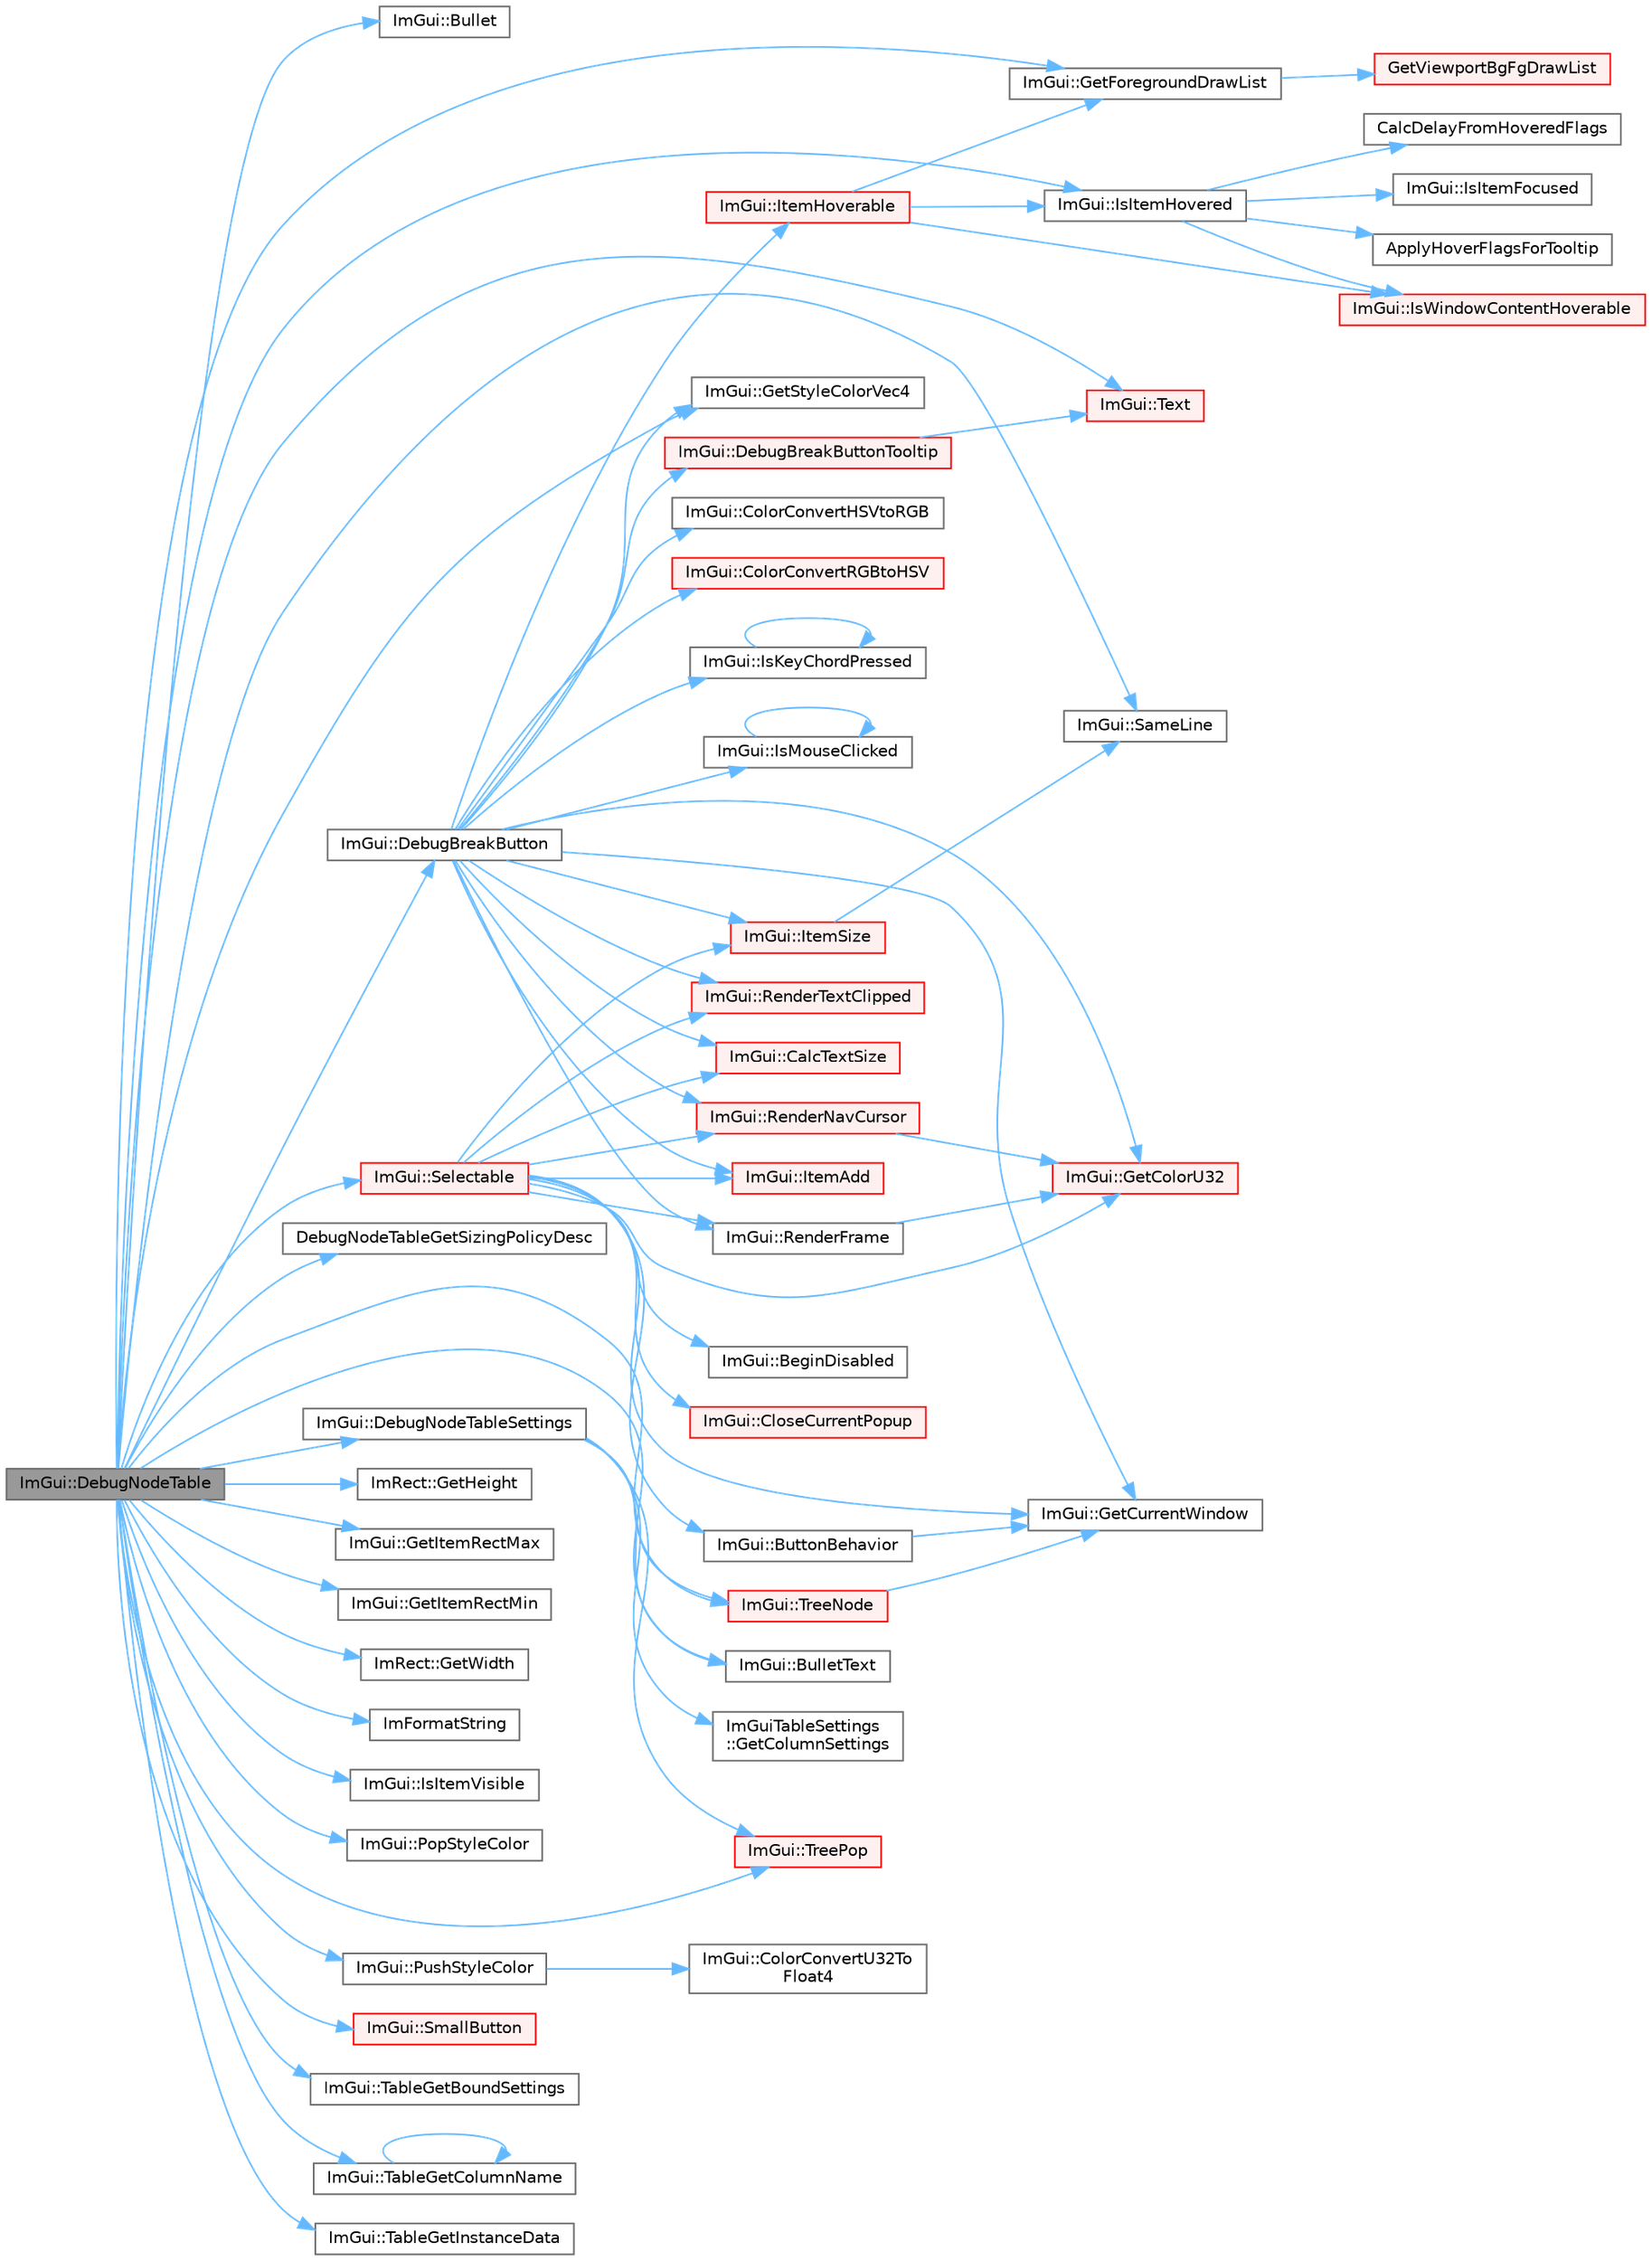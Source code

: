 digraph "ImGui::DebugNodeTable"
{
 // LATEX_PDF_SIZE
  bgcolor="transparent";
  edge [fontname=Helvetica,fontsize=10,labelfontname=Helvetica,labelfontsize=10];
  node [fontname=Helvetica,fontsize=10,shape=box,height=0.2,width=0.4];
  rankdir="LR";
  Node1 [id="Node000001",label="ImGui::DebugNodeTable",height=0.2,width=0.4,color="gray40", fillcolor="grey60", style="filled", fontcolor="black",tooltip=" "];
  Node1 -> Node2 [id="edge1_Node000001_Node000002",color="steelblue1",style="solid",tooltip=" "];
  Node2 [id="Node000002",label="ImGui::Bullet",height=0.2,width=0.4,color="grey40", fillcolor="white", style="filled",URL="$namespace_im_gui.html#ae2d22212681556d2c2398dfd152f3121",tooltip=" "];
  Node1 -> Node3 [id="edge2_Node000001_Node000003",color="steelblue1",style="solid",tooltip=" "];
  Node3 [id="Node000003",label="ImGui::BulletText",height=0.2,width=0.4,color="grey40", fillcolor="white", style="filled",URL="$namespace_im_gui.html#af8d34d563b17c683943a0fa7bf5807bc",tooltip=" "];
  Node1 -> Node4 [id="edge3_Node000001_Node000004",color="steelblue1",style="solid",tooltip=" "];
  Node4 [id="Node000004",label="ImGui::DebugBreakButton",height=0.2,width=0.4,color="grey40", fillcolor="white", style="filled",URL="$namespace_im_gui.html#ac2e737b701b4d252a54006a4c4214928",tooltip=" "];
  Node4 -> Node5 [id="edge4_Node000004_Node000005",color="steelblue1",style="solid",tooltip=" "];
  Node5 [id="Node000005",label="ImGui::CalcTextSize",height=0.2,width=0.4,color="red", fillcolor="#FFF0F0", style="filled",URL="$namespace_im_gui.html#a848b9db6cc4a186751c0ecebcaadc33b",tooltip=" "];
  Node4 -> Node15 [id="edge5_Node000004_Node000015",color="steelblue1",style="solid",tooltip=" "];
  Node15 [id="Node000015",label="ImGui::ColorConvertHSVtoRGB",height=0.2,width=0.4,color="grey40", fillcolor="white", style="filled",URL="$namespace_im_gui.html#a074427678b3e56378b7dcdefa4c8b5c7",tooltip=" "];
  Node4 -> Node16 [id="edge6_Node000004_Node000016",color="steelblue1",style="solid",tooltip=" "];
  Node16 [id="Node000016",label="ImGui::ColorConvertRGBtoHSV",height=0.2,width=0.4,color="red", fillcolor="#FFF0F0", style="filled",URL="$namespace_im_gui.html#aaed5ed34aaaa02b61cbb67598c0ad9ca",tooltip=" "];
  Node4 -> Node18 [id="edge7_Node000004_Node000018",color="steelblue1",style="solid",tooltip=" "];
  Node18 [id="Node000018",label="ImGui::DebugBreakButtonTooltip",height=0.2,width=0.4,color="red", fillcolor="#FFF0F0", style="filled",URL="$namespace_im_gui.html#a6f2a211be11756216a881936bc6d9aab",tooltip=" "];
  Node18 -> Node522 [id="edge8_Node000018_Node000522",color="steelblue1",style="solid",tooltip=" "];
  Node522 [id="Node000522",label="ImGui::Text",height=0.2,width=0.4,color="red", fillcolor="#FFF0F0", style="filled",URL="$namespace_im_gui.html#a9e7b83611fe441d54fad2effb4bf4965",tooltip=" "];
  Node4 -> Node101 [id="edge9_Node000004_Node000101",color="steelblue1",style="solid",tooltip=" "];
  Node101 [id="Node000101",label="ImGui::GetColorU32",height=0.2,width=0.4,color="red", fillcolor="#FFF0F0", style="filled",URL="$namespace_im_gui.html#a0de2d9bd347d9866511eb8d014e62556",tooltip=" "];
  Node4 -> Node100 [id="edge10_Node000004_Node000100",color="steelblue1",style="solid",tooltip=" "];
  Node100 [id="Node000100",label="ImGui::GetCurrentWindow",height=0.2,width=0.4,color="grey40", fillcolor="white", style="filled",URL="$namespace_im_gui.html#ac452417b5004ca16a814a72cff153526",tooltip=" "];
  Node4 -> Node478 [id="edge11_Node000004_Node000478",color="steelblue1",style="solid",tooltip=" "];
  Node478 [id="Node000478",label="ImGui::GetStyleColorVec4",height=0.2,width=0.4,color="grey40", fillcolor="white", style="filled",URL="$namespace_im_gui.html#ad838e580972e2c4b3da2b0f60754b662",tooltip=" "];
  Node4 -> Node529 [id="edge12_Node000004_Node000529",color="steelblue1",style="solid",tooltip=" "];
  Node529 [id="Node000529",label="ImGui::IsKeyChordPressed",height=0.2,width=0.4,color="grey40", fillcolor="white", style="filled",URL="$namespace_im_gui.html#ab3e095e7757d000686cfa2aff76534d2",tooltip=" "];
  Node529 -> Node529 [id="edge13_Node000529_Node000529",color="steelblue1",style="solid",tooltip=" "];
  Node4 -> Node289 [id="edge14_Node000004_Node000289",color="steelblue1",style="solid",tooltip=" "];
  Node289 [id="Node000289",label="ImGui::IsMouseClicked",height=0.2,width=0.4,color="grey40", fillcolor="white", style="filled",URL="$namespace_im_gui.html#a2d430db9485d0b3d86d51d5436225495",tooltip=" "];
  Node289 -> Node289 [id="edge15_Node000289_Node000289",color="steelblue1",style="solid",tooltip=" "];
  Node4 -> Node123 [id="edge16_Node000004_Node000123",color="steelblue1",style="solid",tooltip=" "];
  Node123 [id="Node000123",label="ImGui::ItemAdd",height=0.2,width=0.4,color="red", fillcolor="#FFF0F0", style="filled",URL="$namespace_im_gui.html#a0c2ccafc8d403c02a6590ac21157b9ac",tooltip=" "];
  Node4 -> Node66 [id="edge17_Node000004_Node000066",color="steelblue1",style="solid",tooltip=" "];
  Node66 [id="Node000066",label="ImGui::ItemHoverable",height=0.2,width=0.4,color="red", fillcolor="#FFF0F0", style="filled",URL="$namespace_im_gui.html#a1d7304e335dbe35c4d97b67854111ed2",tooltip=" "];
  Node66 -> Node67 [id="edge18_Node000066_Node000067",color="steelblue1",style="solid",tooltip=" "];
  Node67 [id="Node000067",label="ImGui::GetForegroundDrawList",height=0.2,width=0.4,color="grey40", fillcolor="white", style="filled",URL="$namespace_im_gui.html#a77e1a981b472415e6613a2bd0966d817",tooltip=" "];
  Node67 -> Node68 [id="edge19_Node000067_Node000068",color="steelblue1",style="solid",tooltip=" "];
  Node68 [id="Node000068",label="GetViewportBgFgDrawList",height=0.2,width=0.4,color="red", fillcolor="#FFF0F0", style="filled",URL="$imgui_8cpp.html#a86964372ace3c5efb9325a2162f04efd",tooltip=" "];
  Node66 -> Node85 [id="edge20_Node000066_Node000085",color="steelblue1",style="solid",tooltip=" "];
  Node85 [id="Node000085",label="ImGui::IsItemHovered",height=0.2,width=0.4,color="grey40", fillcolor="white", style="filled",URL="$namespace_im_gui.html#ac9a400eff3a9561d95e80486c52a660b",tooltip=" "];
  Node85 -> Node86 [id="edge21_Node000085_Node000086",color="steelblue1",style="solid",tooltip=" "];
  Node86 [id="Node000086",label="ApplyHoverFlagsForTooltip",height=0.2,width=0.4,color="grey40", fillcolor="white", style="filled",URL="$imgui_8cpp.html#a989cfbd85e6f3d725efd883c4275872e",tooltip=" "];
  Node85 -> Node87 [id="edge22_Node000085_Node000087",color="steelblue1",style="solid",tooltip=" "];
  Node87 [id="Node000087",label="CalcDelayFromHoveredFlags",height=0.2,width=0.4,color="grey40", fillcolor="white", style="filled",URL="$imgui_8cpp.html#a486a2f0ac6b8bc3c18f14d08b3c808d6",tooltip=" "];
  Node85 -> Node88 [id="edge23_Node000085_Node000088",color="steelblue1",style="solid",tooltip=" "];
  Node88 [id="Node000088",label="ImGui::IsItemFocused",height=0.2,width=0.4,color="grey40", fillcolor="white", style="filled",URL="$namespace_im_gui.html#add3290865a67327258c3a32b695adb28",tooltip=" "];
  Node85 -> Node89 [id="edge24_Node000085_Node000089",color="steelblue1",style="solid",tooltip=" "];
  Node89 [id="Node000089",label="ImGui::IsWindowContentHoverable",height=0.2,width=0.4,color="red", fillcolor="#FFF0F0", style="filled",URL="$namespace_im_gui.html#ab3095c274afa3c3d73e1d5cae190f469",tooltip=" "];
  Node66 -> Node89 [id="edge25_Node000066_Node000089",color="steelblue1",style="solid",tooltip=" "];
  Node4 -> Node176 [id="edge26_Node000004_Node000176",color="steelblue1",style="solid",tooltip=" "];
  Node176 [id="Node000176",label="ImGui::ItemSize",height=0.2,width=0.4,color="red", fillcolor="#FFF0F0", style="filled",URL="$namespace_im_gui.html#a4b5818a652d943ea54e0cec9fb3943d7",tooltip=" "];
  Node176 -> Node177 [id="edge27_Node000176_Node000177",color="steelblue1",style="solid",tooltip=" "];
  Node177 [id="Node000177",label="ImGui::SameLine",height=0.2,width=0.4,color="grey40", fillcolor="white", style="filled",URL="$namespace_im_gui.html#addd433eb3aae59119e341e80db474f66",tooltip=" "];
  Node4 -> Node230 [id="edge28_Node000004_Node000230",color="steelblue1",style="solid",tooltip=" "];
  Node230 [id="Node000230",label="ImGui::RenderFrame",height=0.2,width=0.4,color="grey40", fillcolor="white", style="filled",URL="$namespace_im_gui.html#a6eb97ff501764c37df4ffd99ebadeba7",tooltip=" "];
  Node230 -> Node101 [id="edge29_Node000230_Node000101",color="steelblue1",style="solid",tooltip=" "];
  Node4 -> Node231 [id="edge30_Node000004_Node000231",color="steelblue1",style="solid",tooltip=" "];
  Node231 [id="Node000231",label="ImGui::RenderNavCursor",height=0.2,width=0.4,color="red", fillcolor="#FFF0F0", style="filled",URL="$namespace_im_gui.html#a2722dcfe26c7f6e8cd522102ef5b7df2",tooltip=" "];
  Node231 -> Node101 [id="edge31_Node000231_Node000101",color="steelblue1",style="solid",tooltip=" "];
  Node4 -> Node281 [id="edge32_Node000004_Node000281",color="steelblue1",style="solid",tooltip=" "];
  Node281 [id="Node000281",label="ImGui::RenderTextClipped",height=0.2,width=0.4,color="red", fillcolor="#FFF0F0", style="filled",URL="$namespace_im_gui.html#ab362eafae794c7364a6b96ea06f38eb9",tooltip=" "];
  Node1 -> Node530 [id="edge33_Node000001_Node000530",color="steelblue1",style="solid",tooltip=" "];
  Node530 [id="Node000530",label="DebugNodeTableGetSizingPolicyDesc",height=0.2,width=0.4,color="grey40", fillcolor="white", style="filled",URL="$imgui__tables_8cpp.html#ad80e2d054bb6c45be560915b84daadff",tooltip=" "];
  Node1 -> Node531 [id="edge34_Node000001_Node000531",color="steelblue1",style="solid",tooltip=" "];
  Node531 [id="Node000531",label="ImGui::DebugNodeTableSettings",height=0.2,width=0.4,color="grey40", fillcolor="white", style="filled",URL="$namespace_im_gui.html#a476f5fea6e50fae946a366567da7f89f",tooltip=" "];
  Node531 -> Node3 [id="edge35_Node000531_Node000003",color="steelblue1",style="solid",tooltip=" "];
  Node531 -> Node325 [id="edge36_Node000531_Node000325",color="steelblue1",style="solid",tooltip=" "];
  Node325 [id="Node000325",label="ImGuiTableSettings\l::GetColumnSettings",height=0.2,width=0.4,color="grey40", fillcolor="white", style="filled",URL="$struct_im_gui_table_settings.html#ae26859503d7552a9d4efe351d8f9f7a2",tooltip=" "];
  Node531 -> Node532 [id="edge37_Node000531_Node000532",color="steelblue1",style="solid",tooltip=" "];
  Node532 [id="Node000532",label="ImGui::TreeNode",height=0.2,width=0.4,color="red", fillcolor="#FFF0F0", style="filled",URL="$namespace_im_gui.html#a4dff507ce8bbe0da9556bb50b1e60d7f",tooltip=" "];
  Node532 -> Node100 [id="edge38_Node000532_Node000100",color="steelblue1",style="solid",tooltip=" "];
  Node531 -> Node362 [id="edge39_Node000531_Node000362",color="steelblue1",style="solid",tooltip=" "];
  Node362 [id="Node000362",label="ImGui::TreePop",height=0.2,width=0.4,color="red", fillcolor="#FFF0F0", style="filled",URL="$namespace_im_gui.html#a41ecf265e5f678c78fc9c30b3cf2077f",tooltip=" "];
  Node1 -> Node67 [id="edge40_Node000001_Node000067",color="steelblue1",style="solid",tooltip=" "];
  Node1 -> Node30 [id="edge41_Node000001_Node000030",color="steelblue1",style="solid",tooltip=" "];
  Node30 [id="Node000030",label="ImRect::GetHeight",height=0.2,width=0.4,color="grey40", fillcolor="white", style="filled",URL="$struct_im_rect.html#a748d8ae9cb26508951ec6e2f2df0625b",tooltip=" "];
  Node1 -> Node542 [id="edge42_Node000001_Node000542",color="steelblue1",style="solid",tooltip=" "];
  Node542 [id="Node000542",label="ImGui::GetItemRectMax",height=0.2,width=0.4,color="grey40", fillcolor="white", style="filled",URL="$namespace_im_gui.html#a3d260209b8dc25a2c942e8cfd1ed0e51",tooltip=" "];
  Node1 -> Node543 [id="edge43_Node000001_Node000543",color="steelblue1",style="solid",tooltip=" "];
  Node543 [id="Node000543",label="ImGui::GetItemRectMin",height=0.2,width=0.4,color="grey40", fillcolor="white", style="filled",URL="$namespace_im_gui.html#a65b24b72ec0e8444c705cebf3e91f570",tooltip=" "];
  Node1 -> Node478 [id="edge44_Node000001_Node000478",color="steelblue1",style="solid",tooltip=" "];
  Node1 -> Node31 [id="edge45_Node000001_Node000031",color="steelblue1",style="solid",tooltip=" "];
  Node31 [id="Node000031",label="ImRect::GetWidth",height=0.2,width=0.4,color="grey40", fillcolor="white", style="filled",URL="$struct_im_rect.html#afa75cb8491f20901c96166d17dcddac4",tooltip=" "];
  Node1 -> Node83 [id="edge46_Node000001_Node000083",color="steelblue1",style="solid",tooltip=" "];
  Node83 [id="Node000083",label="ImFormatString",height=0.2,width=0.4,color="grey40", fillcolor="white", style="filled",URL="$imgui_8cpp.html#a75ccaf7d676b1f567ba888ae42ac3809",tooltip=" "];
  Node1 -> Node85 [id="edge47_Node000001_Node000085",color="steelblue1",style="solid",tooltip=" "];
  Node1 -> Node544 [id="edge48_Node000001_Node000544",color="steelblue1",style="solid",tooltip=" "];
  Node544 [id="Node000544",label="ImGui::IsItemVisible",height=0.2,width=0.4,color="grey40", fillcolor="white", style="filled",URL="$namespace_im_gui.html#a0e9273fc53bdf7ca39d59cdb657c3c2f",tooltip=" "];
  Node1 -> Node233 [id="edge49_Node000001_Node000233",color="steelblue1",style="solid",tooltip=" "];
  Node233 [id="Node000233",label="ImGui::PopStyleColor",height=0.2,width=0.4,color="grey40", fillcolor="white", style="filled",URL="$namespace_im_gui.html#a9795f730b4043a98b6254738d86efcdc",tooltip=" "];
  Node1 -> Node235 [id="edge50_Node000001_Node000235",color="steelblue1",style="solid",tooltip=" "];
  Node235 [id="Node000235",label="ImGui::PushStyleColor",height=0.2,width=0.4,color="grey40", fillcolor="white", style="filled",URL="$namespace_im_gui.html#a77ee84afb636e05eb4b2d6eeddcc2aa8",tooltip=" "];
  Node235 -> Node236 [id="edge51_Node000235_Node000236",color="steelblue1",style="solid",tooltip=" "];
  Node236 [id="Node000236",label="ImGui::ColorConvertU32To\lFloat4",height=0.2,width=0.4,color="grey40", fillcolor="white", style="filled",URL="$namespace_im_gui.html#a74df648cad381b5ad979c3609b7f4b2a",tooltip=" "];
  Node1 -> Node177 [id="edge52_Node000001_Node000177",color="steelblue1",style="solid",tooltip=" "];
  Node1 -> Node284 [id="edge53_Node000001_Node000284",color="steelblue1",style="solid",tooltip=" "];
  Node284 [id="Node000284",label="ImGui::Selectable",height=0.2,width=0.4,color="red", fillcolor="#FFF0F0", style="filled",URL="$namespace_im_gui.html#af98575238bda183a523df19fb447af60",tooltip=" "];
  Node284 -> Node285 [id="edge54_Node000284_Node000285",color="steelblue1",style="solid",tooltip=" "];
  Node285 [id="Node000285",label="ImGui::BeginDisabled",height=0.2,width=0.4,color="grey40", fillcolor="white", style="filled",URL="$namespace_im_gui.html#ae90e9a26f01d0d45f6bf7ca720d170d1",tooltip=" "];
  Node284 -> Node99 [id="edge55_Node000284_Node000099",color="steelblue1",style="solid",tooltip=" "];
  Node99 [id="Node000099",label="ImGui::ButtonBehavior",height=0.2,width=0.4,color="grey40", fillcolor="white", style="filled",URL="$namespace_im_gui.html#a65a4f18b1bc8ce0f351687922089f374",tooltip=" "];
  Node99 -> Node100 [id="edge56_Node000099_Node000100",color="steelblue1",style="solid",tooltip=" "];
  Node284 -> Node5 [id="edge57_Node000284_Node000005",color="steelblue1",style="solid",tooltip=" "];
  Node284 -> Node286 [id="edge58_Node000284_Node000286",color="steelblue1",style="solid",tooltip=" "];
  Node286 [id="Node000286",label="ImGui::CloseCurrentPopup",height=0.2,width=0.4,color="red", fillcolor="#FFF0F0", style="filled",URL="$namespace_im_gui.html#aeaec6479834db7918260fc082107f90b",tooltip=" "];
  Node284 -> Node101 [id="edge59_Node000284_Node000101",color="steelblue1",style="solid",tooltip=" "];
  Node284 -> Node100 [id="edge60_Node000284_Node000100",color="steelblue1",style="solid",tooltip=" "];
  Node284 -> Node123 [id="edge61_Node000284_Node000123",color="steelblue1",style="solid",tooltip=" "];
  Node284 -> Node176 [id="edge62_Node000284_Node000176",color="steelblue1",style="solid",tooltip=" "];
  Node284 -> Node230 [id="edge63_Node000284_Node000230",color="steelblue1",style="solid",tooltip=" "];
  Node284 -> Node231 [id="edge64_Node000284_Node000231",color="steelblue1",style="solid",tooltip=" "];
  Node284 -> Node281 [id="edge65_Node000284_Node000281",color="steelblue1",style="solid",tooltip=" "];
  Node1 -> Node545 [id="edge66_Node000001_Node000545",color="steelblue1",style="solid",tooltip=" "];
  Node545 [id="Node000545",label="ImGui::SmallButton",height=0.2,width=0.4,color="red", fillcolor="#FFF0F0", style="filled",URL="$namespace_im_gui.html#a5b76ec69758aeb0a00a66f142f7a4fb2",tooltip=" "];
  Node1 -> Node326 [id="edge67_Node000001_Node000326",color="steelblue1",style="solid",tooltip=" "];
  Node326 [id="Node000326",label="ImGui::TableGetBoundSettings",height=0.2,width=0.4,color="grey40", fillcolor="white", style="filled",URL="$namespace_im_gui.html#a4824b64a0052e57fdb17c90331fb39cd",tooltip=" "];
  Node1 -> Node343 [id="edge68_Node000001_Node000343",color="steelblue1",style="solid",tooltip=" "];
  Node343 [id="Node000343",label="ImGui::TableGetColumnName",height=0.2,width=0.4,color="grey40", fillcolor="white", style="filled",URL="$namespace_im_gui.html#a38ddf97e72be7278e6661d7db3055526",tooltip=" "];
  Node343 -> Node343 [id="edge69_Node000343_Node000343",color="steelblue1",style="solid",tooltip=" "];
  Node1 -> Node313 [id="edge70_Node000001_Node000313",color="steelblue1",style="solid",tooltip=" "];
  Node313 [id="Node000313",label="ImGui::TableGetInstanceData",height=0.2,width=0.4,color="grey40", fillcolor="white", style="filled",URL="$namespace_im_gui.html#aaf5b122b1f088db308b44508c240b05f",tooltip=" "];
  Node1 -> Node522 [id="edge71_Node000001_Node000522",color="steelblue1",style="solid",tooltip=" "];
  Node1 -> Node532 [id="edge72_Node000001_Node000532",color="steelblue1",style="solid",tooltip=" "];
  Node1 -> Node362 [id="edge73_Node000001_Node000362",color="steelblue1",style="solid",tooltip=" "];
}
